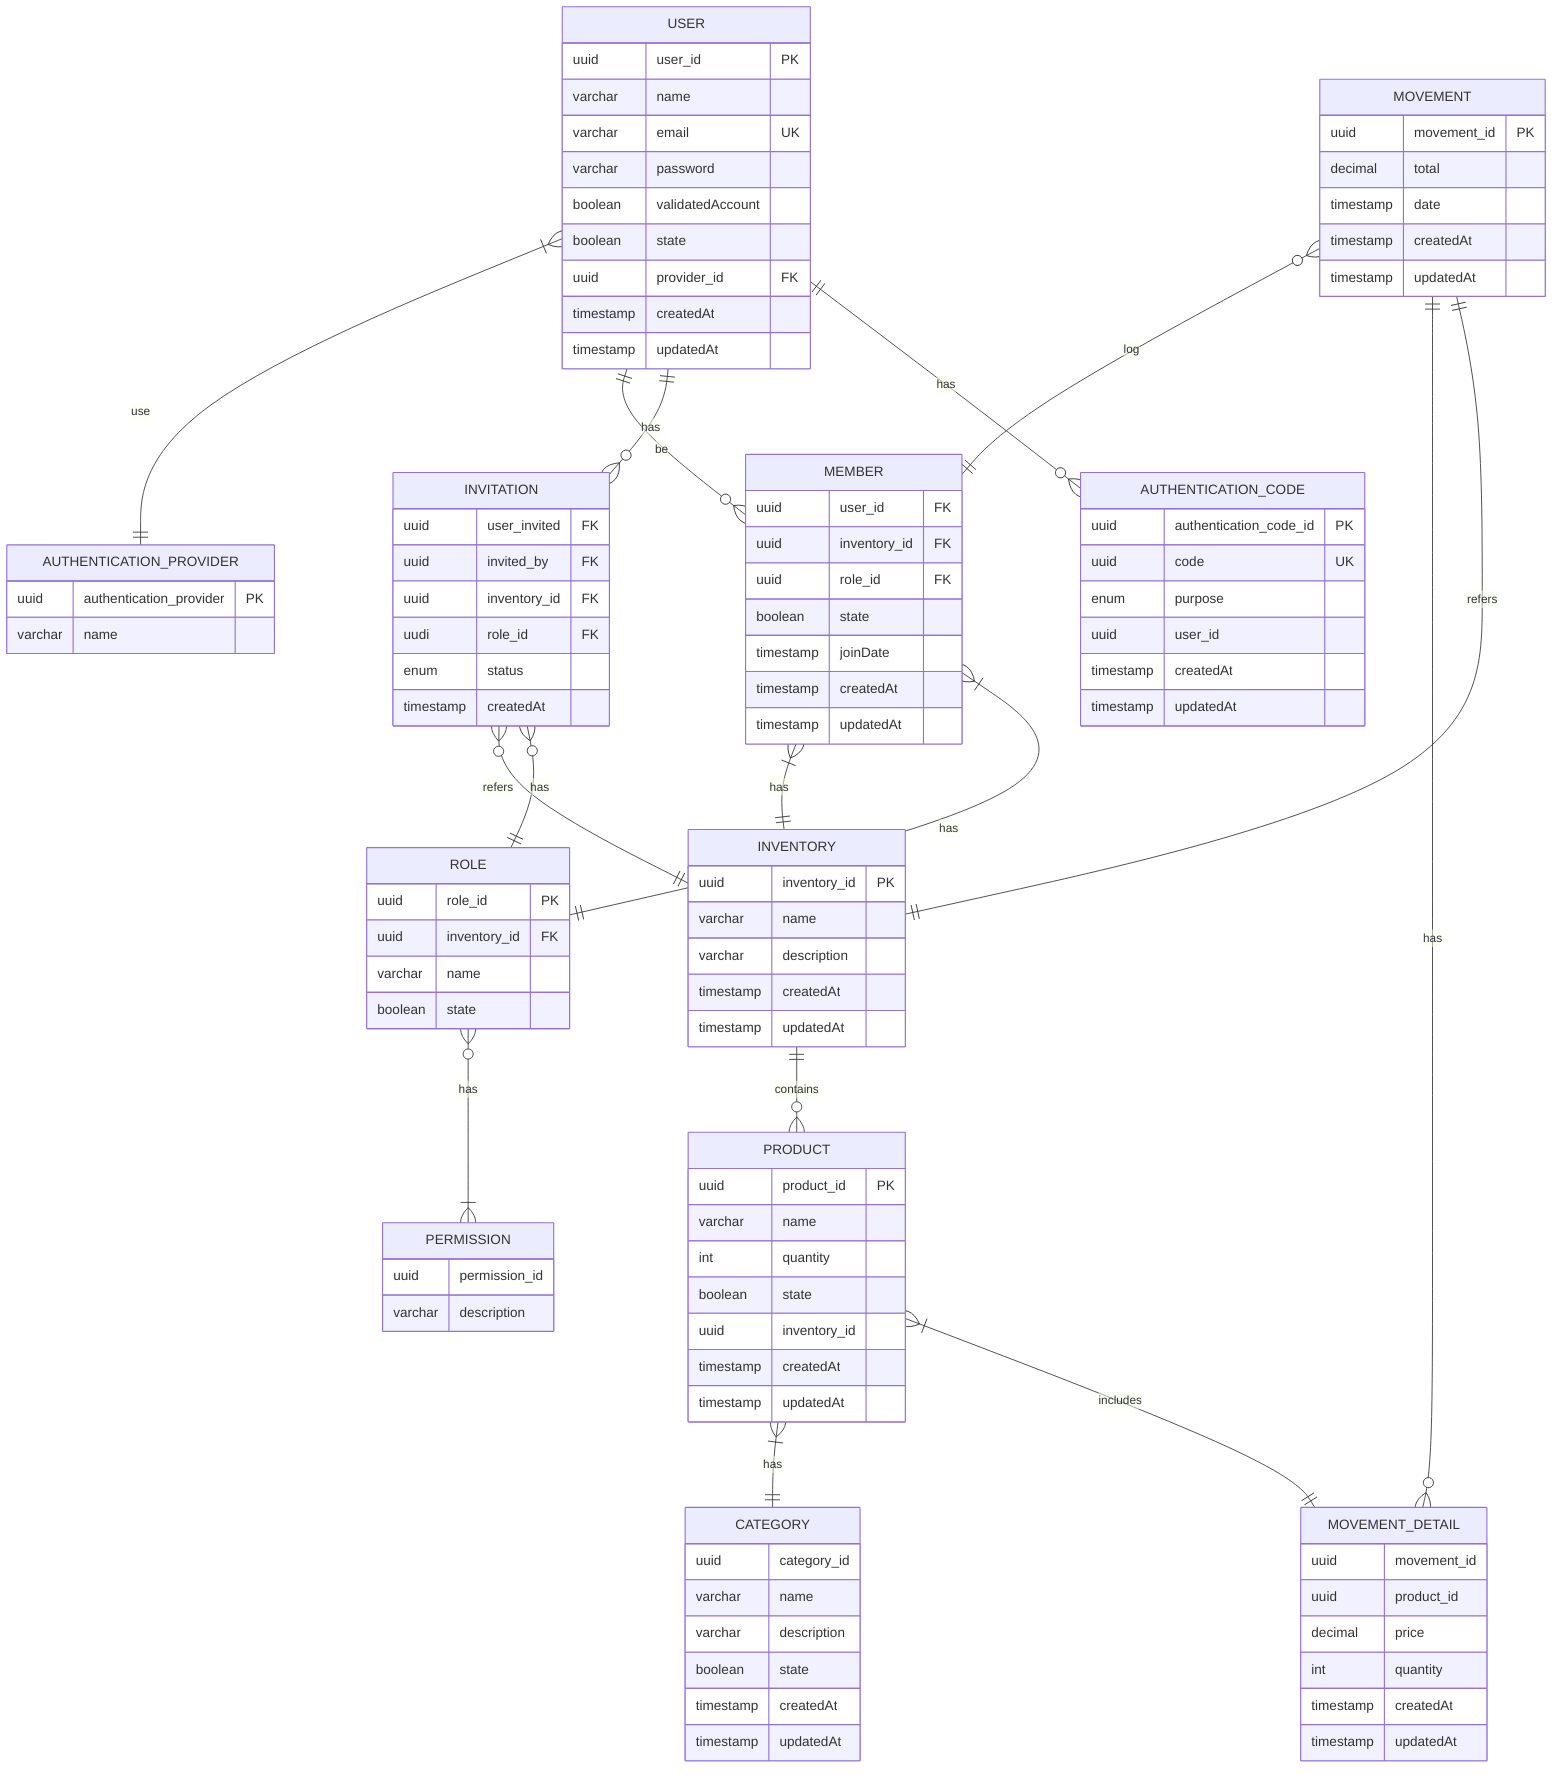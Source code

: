 erDiagram
    direction TB

    USER }|--|| AUTHENTICATION_PROVIDER : use
    USER ||--o{ MEMBER: be
    USER ||--o{ INVITATION: has
    USER ||--o{ AUTHENTICATION_CODE: has
    USER {
      uuid user_id PK
      varchar name
      varchar email UK
      varchar password
      boolean validatedAccount
      boolean state
      uuid provider_id FK
      timestamp createdAt
      timestamp updatedAt
    }

    AUTHENTICATION_PROVIDER {
      uuid authentication_provider PK
      varchar name
    }

    AUTHENTICATION_CODE {
      uuid authentication_code_id PK
      uuid code UK
      enum purpose
      uuid user_id
      timestamp createdAt
      timestamp updatedAt
    }
    %% WHITE_LIST
    
    MEMBER }|--|| INVENTORY : has
    MEMBER }|--|| ROLE : has
    MEMBER {
      uuid user_id FK
      uuid inventory_id FK
      uuid role_id FK
      boolean state
      timestamp joinDate
      timestamp createdAt
      timestamp updatedAt
    }
    
    INVITATION }o--|| INVENTORY: refers
    INVITATION }o--|| ROLE: has
    INVITATION {
      uuid user_invited FK
      uuid invited_by FK
      uuid inventory_id FK
      uudi role_id FK
      enum status
      timestamp createdAt
    }

    INVENTORY ||--o{ PRODUCT : contains
    INVENTORY {
      uuid inventory_id PK
      varchar name
      varchar description
      timestamp createdAt
      timestamp updatedAt
    }
    
    ROLE }o--|{ PERMISSION: has
    ROLE {
      uuid role_id PK
      uuid inventory_id FK
      varchar name
      boolean state
    }

    PERMISSION {
      uuid permission_id
      varchar description
    }

    PRODUCT }|--|| CATEGORY: has
    PRODUCT }|--|| MOVEMENT_DETAIL: includes
    PRODUCT {
      uuid product_id PK
      varchar name
      int quantity
      boolean state
      uuid inventory_id
      timestamp createdAt
      timestamp updatedAt
    }

    CATEGORY {
      uuid category_id
      varchar name
      varchar description
      boolean state
      timestamp createdAt
      timestamp updatedAt
    }

    MOVEMENT }o--|| MEMBER: log
    MOVEMENT ||--o{ MOVEMENT_DETAIL: has
    MOVEMENT ||--|| INVENTORY: refers
    MOVEMENT {
      uuid movement_id PK
      decimal total
      timestamp date
      timestamp createdAt
      timestamp updatedAt
    }

    MOVEMENT_DETAIL {
      uuid movement_id
      uuid product_id
      decimal price
      int quantity
      timestamp createdAt
      timestamp updatedAt
    }